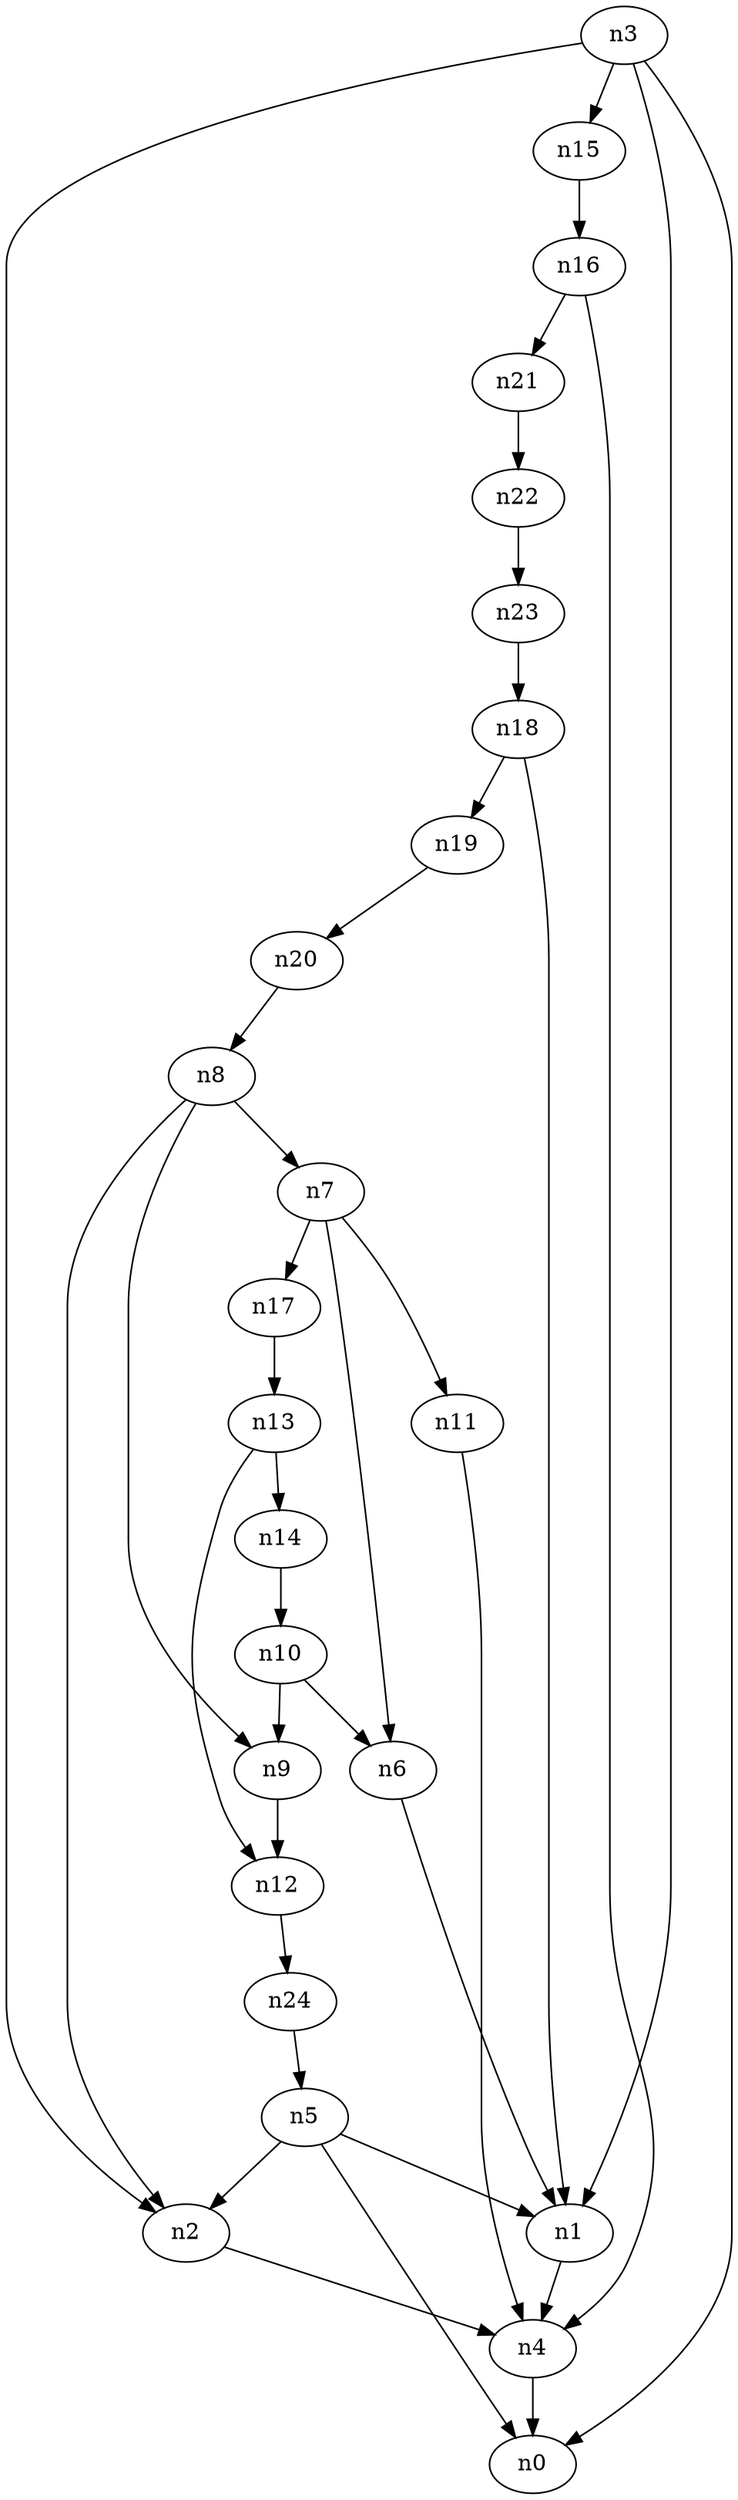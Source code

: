digraph G {
	n1 -> n4	 [_graphml_id=e4];
	n2 -> n4	 [_graphml_id=e7];
	n3 -> n0	 [_graphml_id=e0];
	n3 -> n1	 [_graphml_id=e3];
	n3 -> n2	 [_graphml_id=e6];
	n3 -> n15	 [_graphml_id=e22];
	n4 -> n0	 [_graphml_id=e1];
	n5 -> n0	 [_graphml_id=e2];
	n5 -> n1	 [_graphml_id=e5];
	n5 -> n2	 [_graphml_id=e8];
	n6 -> n1	 [_graphml_id=e9];
	n7 -> n6	 [_graphml_id=e10];
	n7 -> n11	 [_graphml_id=e17];
	n7 -> n17	 [_graphml_id=e26];
	n8 -> n2	 [_graphml_id=e12];
	n8 -> n7	 [_graphml_id=e11];
	n8 -> n9	 [_graphml_id=e13];
	n9 -> n12	 [_graphml_id=e18];
	n10 -> n6	 [_graphml_id=e15];
	n10 -> n9	 [_graphml_id=e14];
	n11 -> n4	 [_graphml_id=e16];
	n12 -> n24	 [_graphml_id=e35];
	n13 -> n12	 [_graphml_id=e19];
	n13 -> n14	 [_graphml_id=e20];
	n14 -> n10	 [_graphml_id=e21];
	n15 -> n16	 [_graphml_id=e23];
	n16 -> n4	 [_graphml_id=e24];
	n16 -> n21	 [_graphml_id=e31];
	n17 -> n13	 [_graphml_id=e25];
	n18 -> n1	 [_graphml_id=e27];
	n18 -> n19	 [_graphml_id=e28];
	n19 -> n20	 [_graphml_id=e29];
	n20 -> n8	 [_graphml_id=e30];
	n21 -> n22	 [_graphml_id=e32];
	n22 -> n23	 [_graphml_id=e33];
	n23 -> n18	 [_graphml_id=e34];
	n24 -> n5	 [_graphml_id=e36];
}
